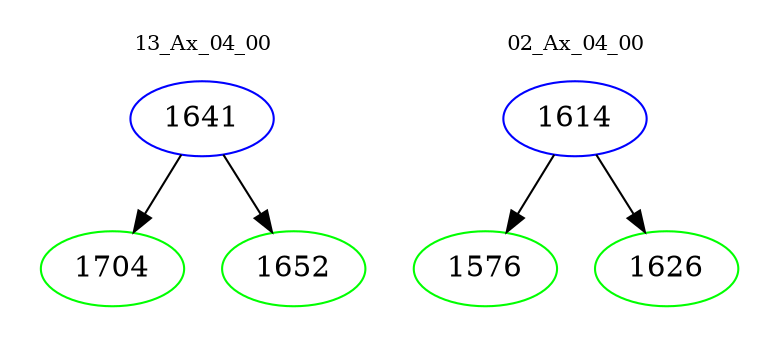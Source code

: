 digraph{
subgraph cluster_0 {
color = white
label = "13_Ax_04_00";
fontsize=10;
T0_1641 [label="1641", color="blue"]
T0_1641 -> T0_1704 [color="black"]
T0_1704 [label="1704", color="green"]
T0_1641 -> T0_1652 [color="black"]
T0_1652 [label="1652", color="green"]
}
subgraph cluster_1 {
color = white
label = "02_Ax_04_00";
fontsize=10;
T1_1614 [label="1614", color="blue"]
T1_1614 -> T1_1576 [color="black"]
T1_1576 [label="1576", color="green"]
T1_1614 -> T1_1626 [color="black"]
T1_1626 [label="1626", color="green"]
}
}
